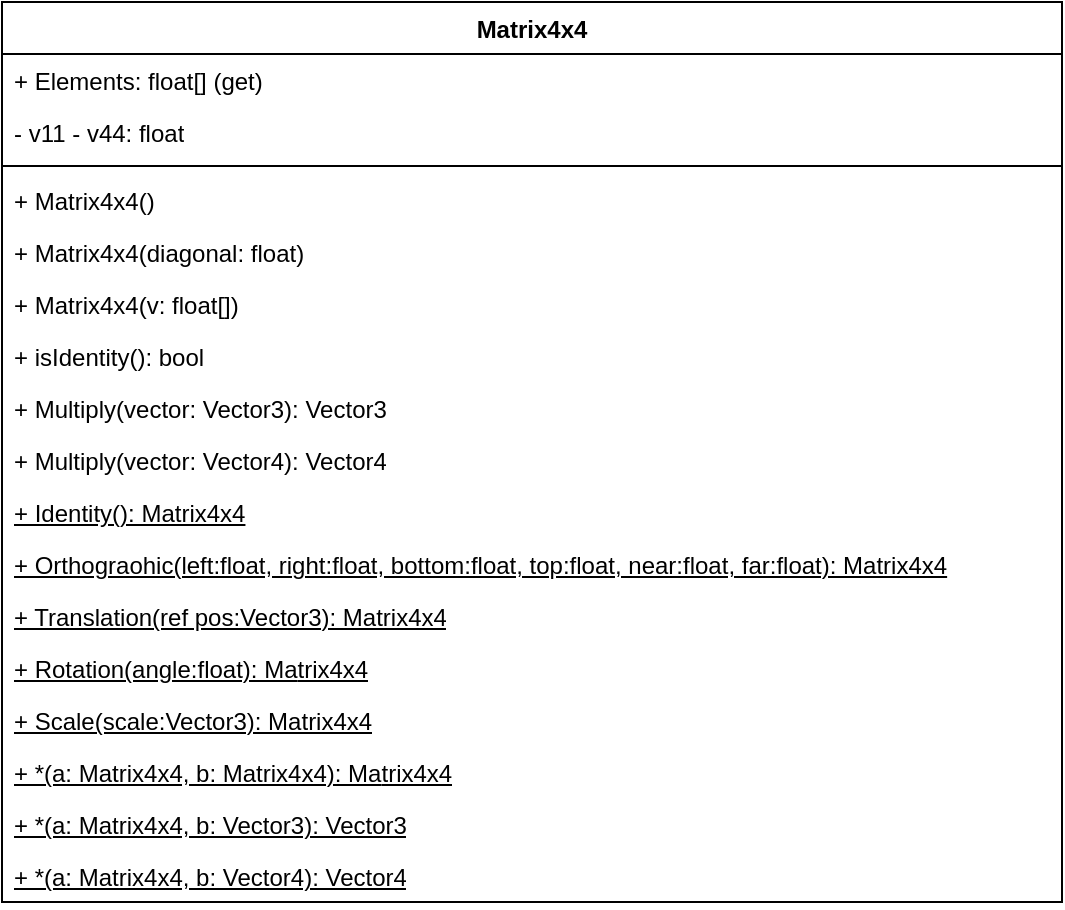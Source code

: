 <mxfile version="24.6.5" type="github">
  <diagram name="Seite-1" id="H9vMcOim9qjXaov2isdw">
    <mxGraphModel dx="1434" dy="772" grid="1" gridSize="10" guides="1" tooltips="1" connect="1" arrows="1" fold="1" page="1" pageScale="1" pageWidth="827" pageHeight="1169" math="0" shadow="0">
      <root>
        <mxCell id="0" />
        <mxCell id="1" parent="0" />
        <mxCell id="cd2sqBi8Acy1Kgd1BEXy-5" value="Matrix4x4" style="swimlane;fontStyle=1;align=center;verticalAlign=top;childLayout=stackLayout;horizontal=1;startSize=26;horizontalStack=0;resizeParent=1;resizeParentMax=0;resizeLast=0;collapsible=1;marginBottom=0;whiteSpace=wrap;html=1;" vertex="1" parent="1">
          <mxGeometry x="80" y="120" width="530" height="450" as="geometry" />
        </mxCell>
        <mxCell id="cd2sqBi8Acy1Kgd1BEXy-6" value="+ Elements: float[] (get)" style="text;strokeColor=none;fillColor=none;align=left;verticalAlign=top;spacingLeft=4;spacingRight=4;overflow=hidden;rotatable=0;points=[[0,0.5],[1,0.5]];portConstraint=eastwest;whiteSpace=wrap;html=1;" vertex="1" parent="cd2sqBi8Acy1Kgd1BEXy-5">
          <mxGeometry y="26" width="530" height="26" as="geometry" />
        </mxCell>
        <mxCell id="cd2sqBi8Acy1Kgd1BEXy-9" value="- v11 - v44: float" style="text;strokeColor=none;fillColor=none;align=left;verticalAlign=top;spacingLeft=4;spacingRight=4;overflow=hidden;rotatable=0;points=[[0,0.5],[1,0.5]];portConstraint=eastwest;whiteSpace=wrap;html=1;" vertex="1" parent="cd2sqBi8Acy1Kgd1BEXy-5">
          <mxGeometry y="52" width="530" height="26" as="geometry" />
        </mxCell>
        <mxCell id="cd2sqBi8Acy1Kgd1BEXy-7" value="" style="line;strokeWidth=1;fillColor=none;align=left;verticalAlign=middle;spacingTop=-1;spacingLeft=3;spacingRight=3;rotatable=0;labelPosition=right;points=[];portConstraint=eastwest;strokeColor=inherit;" vertex="1" parent="cd2sqBi8Acy1Kgd1BEXy-5">
          <mxGeometry y="78" width="530" height="8" as="geometry" />
        </mxCell>
        <mxCell id="cd2sqBi8Acy1Kgd1BEXy-8" value="+ Matrix4x4()" style="text;strokeColor=none;fillColor=none;align=left;verticalAlign=top;spacingLeft=4;spacingRight=4;overflow=hidden;rotatable=0;points=[[0,0.5],[1,0.5]];portConstraint=eastwest;whiteSpace=wrap;html=1;" vertex="1" parent="cd2sqBi8Acy1Kgd1BEXy-5">
          <mxGeometry y="86" width="530" height="26" as="geometry" />
        </mxCell>
        <mxCell id="cd2sqBi8Acy1Kgd1BEXy-11" value="+ Matrix4x4(diagonal: float)" style="text;strokeColor=none;fillColor=none;align=left;verticalAlign=top;spacingLeft=4;spacingRight=4;overflow=hidden;rotatable=0;points=[[0,0.5],[1,0.5]];portConstraint=eastwest;whiteSpace=wrap;html=1;" vertex="1" parent="cd2sqBi8Acy1Kgd1BEXy-5">
          <mxGeometry y="112" width="530" height="26" as="geometry" />
        </mxCell>
        <mxCell id="cd2sqBi8Acy1Kgd1BEXy-10" value="+ Matrix4x4(v: float[])" style="text;strokeColor=none;fillColor=none;align=left;verticalAlign=top;spacingLeft=4;spacingRight=4;overflow=hidden;rotatable=0;points=[[0,0.5],[1,0.5]];portConstraint=eastwest;whiteSpace=wrap;html=1;" vertex="1" parent="cd2sqBi8Acy1Kgd1BEXy-5">
          <mxGeometry y="138" width="530" height="26" as="geometry" />
        </mxCell>
        <mxCell id="cd2sqBi8Acy1Kgd1BEXy-12" value="+ isIdentity(): bool" style="text;strokeColor=none;fillColor=none;align=left;verticalAlign=top;spacingLeft=4;spacingRight=4;overflow=hidden;rotatable=0;points=[[0,0.5],[1,0.5]];portConstraint=eastwest;whiteSpace=wrap;html=1;" vertex="1" parent="cd2sqBi8Acy1Kgd1BEXy-5">
          <mxGeometry y="164" width="530" height="26" as="geometry" />
        </mxCell>
        <mxCell id="cd2sqBi8Acy1Kgd1BEXy-13" value="+ Multiply(vector: Vector3): Vector3" style="text;strokeColor=none;fillColor=none;align=left;verticalAlign=top;spacingLeft=4;spacingRight=4;overflow=hidden;rotatable=0;points=[[0,0.5],[1,0.5]];portConstraint=eastwest;whiteSpace=wrap;html=1;" vertex="1" parent="cd2sqBi8Acy1Kgd1BEXy-5">
          <mxGeometry y="190" width="530" height="26" as="geometry" />
        </mxCell>
        <mxCell id="cd2sqBi8Acy1Kgd1BEXy-14" value="+ Multiply(vector: Vector4): Vector4" style="text;strokeColor=none;fillColor=none;align=left;verticalAlign=top;spacingLeft=4;spacingRight=4;overflow=hidden;rotatable=0;points=[[0,0.5],[1,0.5]];portConstraint=eastwest;whiteSpace=wrap;html=1;" vertex="1" parent="cd2sqBi8Acy1Kgd1BEXy-5">
          <mxGeometry y="216" width="530" height="26" as="geometry" />
        </mxCell>
        <mxCell id="cd2sqBi8Acy1Kgd1BEXy-15" value="&lt;u&gt;+ Identity(): Matrix4x4&lt;/u&gt;" style="text;strokeColor=none;fillColor=none;align=left;verticalAlign=top;spacingLeft=4;spacingRight=4;overflow=hidden;rotatable=0;points=[[0,0.5],[1,0.5]];portConstraint=eastwest;whiteSpace=wrap;html=1;" vertex="1" parent="cd2sqBi8Acy1Kgd1BEXy-5">
          <mxGeometry y="242" width="530" height="26" as="geometry" />
        </mxCell>
        <mxCell id="cd2sqBi8Acy1Kgd1BEXy-21" value="&lt;u&gt;+ Orthograohic(left:float, right:float, bottom:float, top:float, near:float, far:float): Matrix4x4&lt;/u&gt;" style="text;strokeColor=none;fillColor=none;align=left;verticalAlign=top;spacingLeft=4;spacingRight=4;overflow=hidden;rotatable=0;points=[[0,0.5],[1,0.5]];portConstraint=eastwest;whiteSpace=wrap;html=1;" vertex="1" parent="cd2sqBi8Acy1Kgd1BEXy-5">
          <mxGeometry y="268" width="530" height="26" as="geometry" />
        </mxCell>
        <mxCell id="cd2sqBi8Acy1Kgd1BEXy-23" value="&lt;u&gt;+ Translation(ref pos:Vector3): Matrix4x4&lt;/u&gt;" style="text;strokeColor=none;fillColor=none;align=left;verticalAlign=top;spacingLeft=4;spacingRight=4;overflow=hidden;rotatable=0;points=[[0,0.5],[1,0.5]];portConstraint=eastwest;whiteSpace=wrap;html=1;" vertex="1" parent="cd2sqBi8Acy1Kgd1BEXy-5">
          <mxGeometry y="294" width="530" height="26" as="geometry" />
        </mxCell>
        <mxCell id="cd2sqBi8Acy1Kgd1BEXy-22" value="&lt;u&gt;+ Rotation(angle:float): Ma&lt;span style=&quot;background-color: initial;&quot;&gt;trix4x4&lt;/span&gt;&lt;/u&gt;" style="text;strokeColor=none;fillColor=none;align=left;verticalAlign=top;spacingLeft=4;spacingRight=4;overflow=hidden;rotatable=0;points=[[0,0.5],[1,0.5]];portConstraint=eastwest;whiteSpace=wrap;html=1;" vertex="1" parent="cd2sqBi8Acy1Kgd1BEXy-5">
          <mxGeometry y="320" width="530" height="26" as="geometry" />
        </mxCell>
        <mxCell id="cd2sqBi8Acy1Kgd1BEXy-19" value="&lt;u&gt;+ Scale(scale:Vector3): Matrix4x4&lt;/u&gt;" style="text;strokeColor=none;fillColor=none;align=left;verticalAlign=top;spacingLeft=4;spacingRight=4;overflow=hidden;rotatable=0;points=[[0,0.5],[1,0.5]];portConstraint=eastwest;whiteSpace=wrap;html=1;" vertex="1" parent="cd2sqBi8Acy1Kgd1BEXy-5">
          <mxGeometry y="346" width="530" height="26" as="geometry" />
        </mxCell>
        <mxCell id="cd2sqBi8Acy1Kgd1BEXy-20" value="&lt;u&gt;+ *(a: Matrix4x4, b: Matrix4x4): Ma&lt;span style=&quot;background-color: initial;&quot;&gt;trix4x4&lt;/span&gt;&lt;/u&gt;" style="text;strokeColor=none;fillColor=none;align=left;verticalAlign=top;spacingLeft=4;spacingRight=4;overflow=hidden;rotatable=0;points=[[0,0.5],[1,0.5]];portConstraint=eastwest;whiteSpace=wrap;html=1;" vertex="1" parent="cd2sqBi8Acy1Kgd1BEXy-5">
          <mxGeometry y="372" width="530" height="26" as="geometry" />
        </mxCell>
        <mxCell id="cd2sqBi8Acy1Kgd1BEXy-18" value="&lt;u&gt;+ *(a: Matrix4x4, b: Vector3): Vector3&lt;/u&gt;" style="text;strokeColor=none;fillColor=none;align=left;verticalAlign=top;spacingLeft=4;spacingRight=4;overflow=hidden;rotatable=0;points=[[0,0.5],[1,0.5]];portConstraint=eastwest;whiteSpace=wrap;html=1;" vertex="1" parent="cd2sqBi8Acy1Kgd1BEXy-5">
          <mxGeometry y="398" width="530" height="26" as="geometry" />
        </mxCell>
        <mxCell id="cd2sqBi8Acy1Kgd1BEXy-17" value="&lt;u&gt;+ *(a: Matrix4x4, b: Vector4): Vector4&lt;/u&gt;" style="text;strokeColor=none;fillColor=none;align=left;verticalAlign=top;spacingLeft=4;spacingRight=4;overflow=hidden;rotatable=0;points=[[0,0.5],[1,0.5]];portConstraint=eastwest;whiteSpace=wrap;html=1;" vertex="1" parent="cd2sqBi8Acy1Kgd1BEXy-5">
          <mxGeometry y="424" width="530" height="26" as="geometry" />
        </mxCell>
      </root>
    </mxGraphModel>
  </diagram>
</mxfile>
